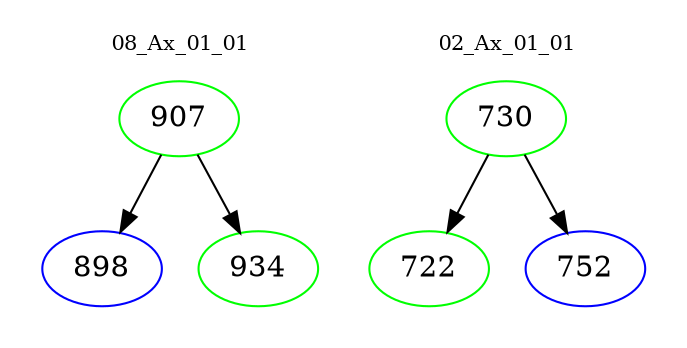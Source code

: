 digraph{
subgraph cluster_0 {
color = white
label = "08_Ax_01_01";
fontsize=10;
T0_907 [label="907", color="green"]
T0_907 -> T0_898 [color="black"]
T0_898 [label="898", color="blue"]
T0_907 -> T0_934 [color="black"]
T0_934 [label="934", color="green"]
}
subgraph cluster_1 {
color = white
label = "02_Ax_01_01";
fontsize=10;
T1_730 [label="730", color="green"]
T1_730 -> T1_722 [color="black"]
T1_722 [label="722", color="green"]
T1_730 -> T1_752 [color="black"]
T1_752 [label="752", color="blue"]
}
}

